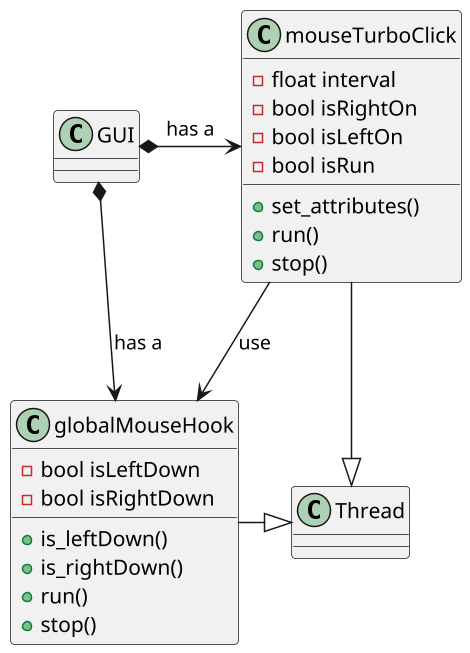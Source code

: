 @startuml
scale 1.5
class GUI
class globalMouseHook{
    - bool isLeftDown
    - bool isRightDown
    + is_leftDown()
    + is_rightDown()
    + run()
    + stop()
}
class mouseTurboClick{
    - float interval
    - bool isRightOn
    - bool isLeftOn
    - bool isRun 
    + set_attributes()
    + run()
    + stop()
}

globalMouseHook -right-|> Thread
mouseTurboClick --|> Thread

GUI *--> globalMouseHook : has a
GUI *-right-> mouseTurboClick : has a
mouseTurboClick --> globalMouseHook : use
@enduml